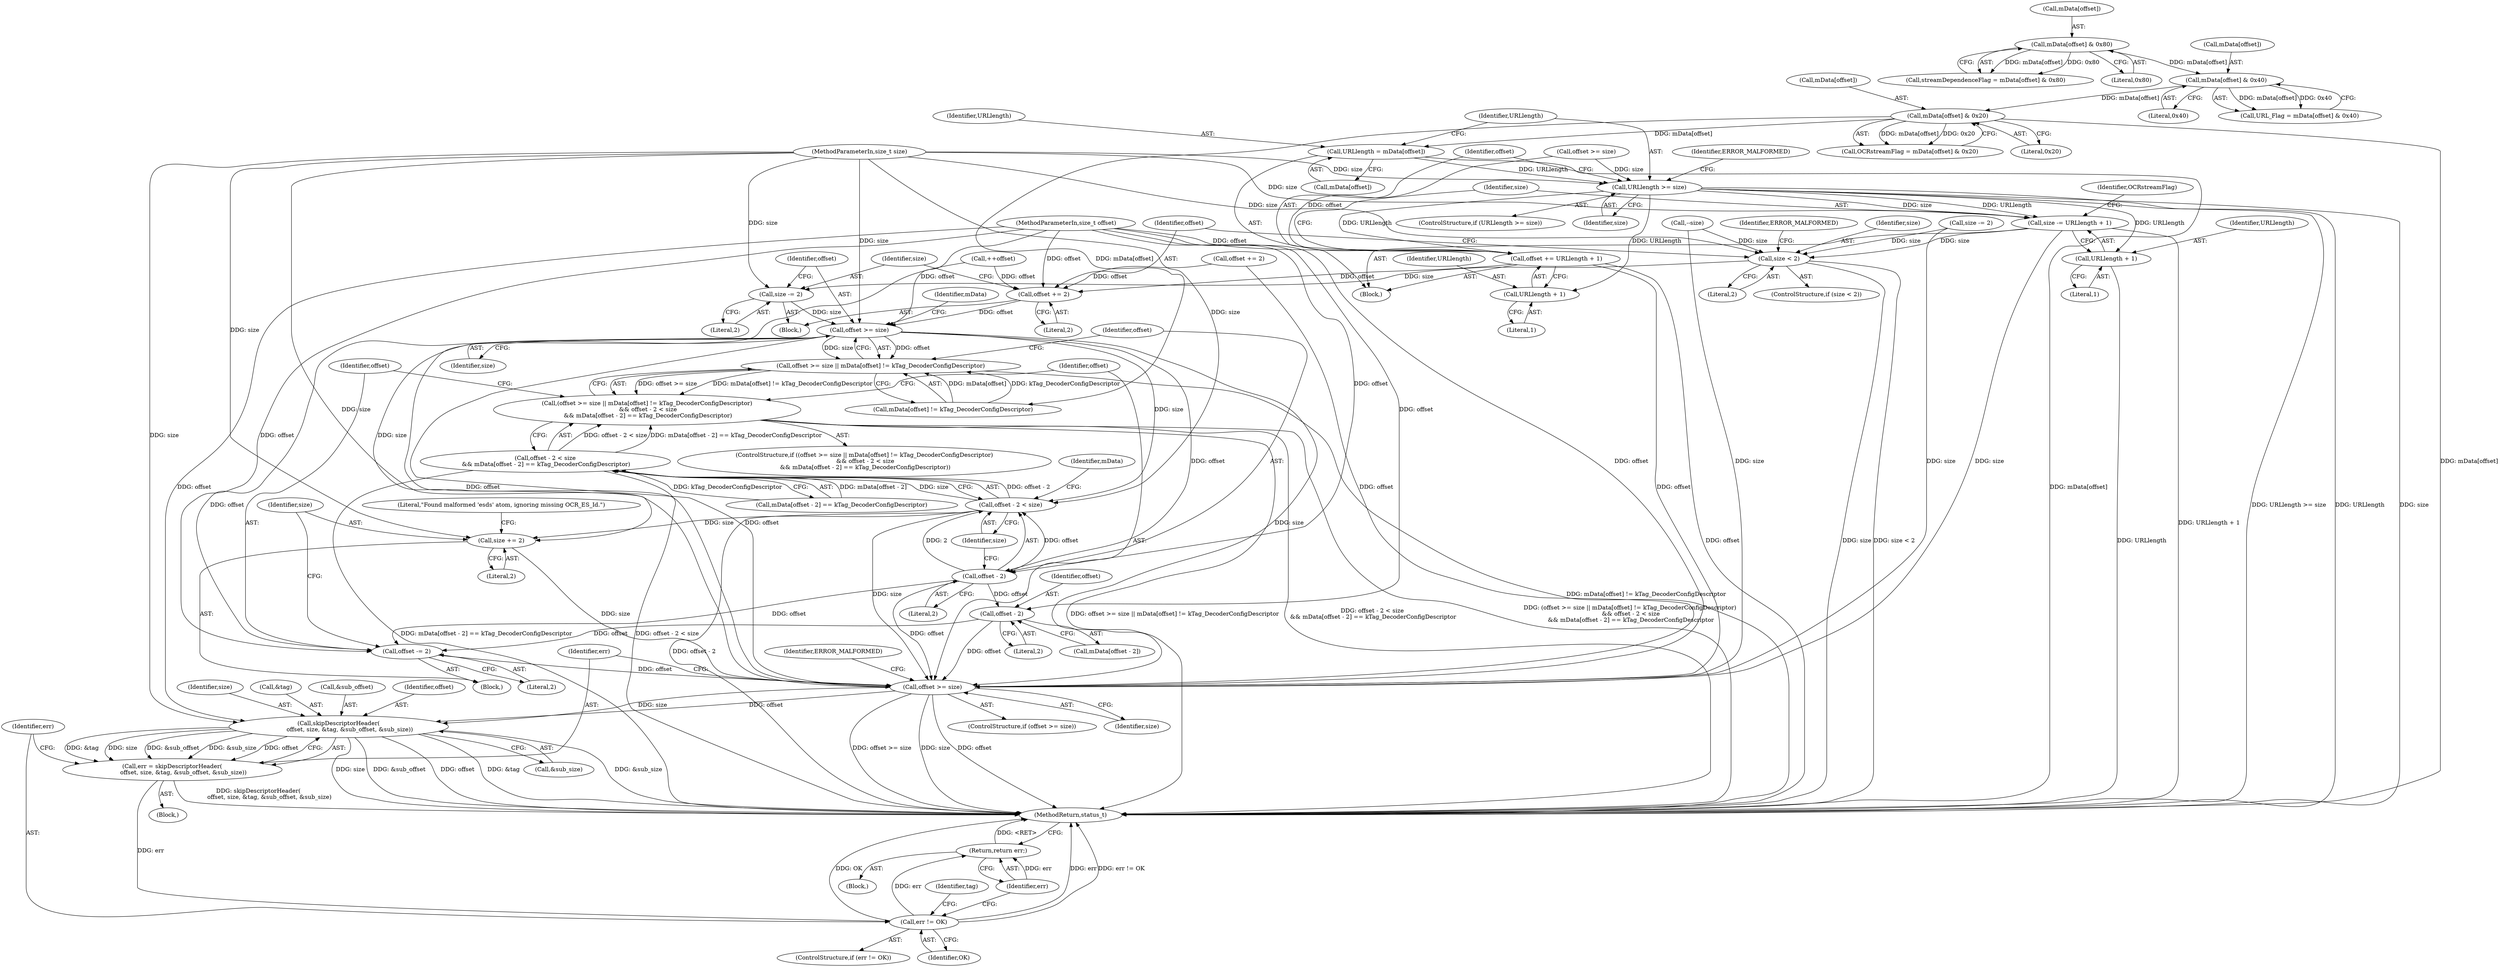 digraph "0_Android_5e751957ba692658b7f67eb03ae5ddb2cd3d970c@array" {
"1000172" [label="(Call,URLlength = mData[offset])"];
"1000137" [label="(Call,mData[offset] & 0x20)"];
"1000129" [label="(Call,mData[offset] & 0x40)"];
"1000121" [label="(Call,mData[offset] & 0x80)"];
"1000178" [label="(Call,URLlength >= size)"];
"1000183" [label="(Call,offset += URLlength + 1)"];
"1000202" [label="(Call,offset += 2)"];
"1000211" [label="(Call,offset >= size)"];
"1000210" [label="(Call,offset >= size || mData[offset] != kTag_DecoderConfigDescriptor)"];
"1000209" [label="(Call,(offset >= size || mData[offset] != kTag_DecoderConfigDescriptor)\n && offset - 2 < size\n && mData[offset - 2] == kTag_DecoderConfigDescriptor)"];
"1000221" [label="(Call,offset - 2)"];
"1000220" [label="(Call,offset - 2 < size)"];
"1000219" [label="(Call,offset - 2 < size\n && mData[offset - 2] == kTag_DecoderConfigDescriptor)"];
"1000236" [label="(Call,size += 2)"];
"1000242" [label="(Call,offset >= size)"];
"1000254" [label="(Call,skipDescriptorHeader(\n            offset, size, &tag, &sub_offset, &sub_size))"];
"1000252" [label="(Call,err = skipDescriptorHeader(\n            offset, size, &tag, &sub_offset, &sub_size))"];
"1000264" [label="(Call,err != OK)"];
"1000268" [label="(Return,return err;)"];
"1000228" [label="(Call,offset - 2)"];
"1000233" [label="(Call,offset -= 2)"];
"1000185" [label="(Call,URLlength + 1)"];
"1000188" [label="(Call,size -= URLlength + 1)"];
"1000197" [label="(Call,size < 2)"];
"1000205" [label="(Call,size -= 2)"];
"1000190" [label="(Call,URLlength + 1)"];
"1000224" [label="(Identifier,size)"];
"1000133" [label="(Literal,0x40)"];
"1000204" [label="(Literal,2)"];
"1000227" [label="(Identifier,mData)"];
"1000177" [label="(ControlStructure,if (URLlength >= size))"];
"1000241" [label="(ControlStructure,if (offset >= size))"];
"1000226" [label="(Call,mData[offset - 2])"];
"1000137" [label="(Call,mData[offset] & 0x20)"];
"1000252" [label="(Call,err = skipDescriptorHeader(\n            offset, size, &tag, &sub_offset, &sub_size))"];
"1000203" [label="(Identifier,offset)"];
"1000264" [label="(Call,err != OK)"];
"1000257" [label="(Call,&tag)"];
"1000187" [label="(Literal,1)"];
"1000129" [label="(Call,mData[offset] & 0x40)"];
"1000272" [label="(Identifier,tag)"];
"1000127" [label="(Call,URL_Flag = mData[offset] & 0x40)"];
"1000183" [label="(Call,offset += URLlength + 1)"];
"1000201" [label="(Identifier,ERROR_MALFORMED)"];
"1000213" [label="(Identifier,size)"];
"1000233" [label="(Call,offset -= 2)"];
"1000135" [label="(Call,OCRstreamFlag = mData[offset] & 0x20)"];
"1000180" [label="(Identifier,size)"];
"1000268" [label="(Return,return err;)"];
"1000225" [label="(Call,mData[offset - 2] == kTag_DecoderConfigDescriptor)"];
"1000188" [label="(Call,size -= URLlength + 1)"];
"1000172" [label="(Call,URLlength = mData[offset])"];
"1000179" [label="(Identifier,URLlength)"];
"1000222" [label="(Identifier,offset)"];
"1000185" [label="(Call,URLlength + 1)"];
"1000199" [label="(Literal,2)"];
"1000165" [label="(Call,offset >= size)"];
"1000209" [label="(Call,(offset >= size || mData[offset] != kTag_DecoderConfigDescriptor)\n && offset - 2 < size\n && mData[offset - 2] == kTag_DecoderConfigDescriptor)"];
"1000173" [label="(Identifier,URLlength)"];
"1000194" [label="(Identifier,OCRstreamFlag)"];
"1000265" [label="(Identifier,err)"];
"1000253" [label="(Identifier,err)"];
"1000212" [label="(Identifier,offset)"];
"1000119" [label="(Call,streamDependenceFlag = mData[offset] & 0x80)"];
"1000230" [label="(Literal,2)"];
"1000198" [label="(Identifier,size)"];
"1000261" [label="(Call,&sub_size)"];
"1000191" [label="(Identifier,URLlength)"];
"1000138" [label="(Call,mData[offset])"];
"1000144" [label="(Call,--size)"];
"1000229" [label="(Identifier,offset)"];
"1000259" [label="(Call,&sub_offset)"];
"1000189" [label="(Identifier,size)"];
"1000235" [label="(Literal,2)"];
"1000284" [label="(MethodReturn,status_t)"];
"1000242" [label="(Call,offset >= size)"];
"1000228" [label="(Call,offset - 2)"];
"1000102" [label="(MethodParameterIn,size_t offset)"];
"1000232" [label="(Block,)"];
"1000216" [label="(Identifier,mData)"];
"1000104" [label="(Block,)"];
"1000263" [label="(ControlStructure,if (err != OK))"];
"1000190" [label="(Call,URLlength + 1)"];
"1000267" [label="(Block,)"];
"1000254" [label="(Call,skipDescriptorHeader(\n            offset, size, &tag, &sub_offset, &sub_size))"];
"1000141" [label="(Literal,0x20)"];
"1000186" [label="(Identifier,URLlength)"];
"1000184" [label="(Identifier,offset)"];
"1000195" [label="(Block,)"];
"1000155" [label="(Call,offset += 2)"];
"1000142" [label="(Call,++offset)"];
"1000269" [label="(Identifier,err)"];
"1000266" [label="(Identifier,OK)"];
"1000211" [label="(Call,offset >= size)"];
"1000240" [label="(Literal,\"Found malformed 'esds' atom, ignoring missing OCR_ES_Id.\")"];
"1000234" [label="(Identifier,offset)"];
"1000197" [label="(Call,size < 2)"];
"1000244" [label="(Identifier,size)"];
"1000121" [label="(Call,mData[offset] & 0x80)"];
"1000158" [label="(Call,size -= 2)"];
"1000196" [label="(ControlStructure,if (size < 2))"];
"1000163" [label="(Block,)"];
"1000238" [label="(Literal,2)"];
"1000223" [label="(Literal,2)"];
"1000122" [label="(Call,mData[offset])"];
"1000207" [label="(Literal,2)"];
"1000255" [label="(Identifier,offset)"];
"1000192" [label="(Literal,1)"];
"1000220" [label="(Call,offset - 2 < size)"];
"1000210" [label="(Call,offset >= size || mData[offset] != kTag_DecoderConfigDescriptor)"];
"1000125" [label="(Literal,0x80)"];
"1000247" [label="(Identifier,ERROR_MALFORMED)"];
"1000182" [label="(Identifier,ERROR_MALFORMED)"];
"1000174" [label="(Call,mData[offset])"];
"1000256" [label="(Identifier,size)"];
"1000219" [label="(Call,offset - 2 < size\n && mData[offset - 2] == kTag_DecoderConfigDescriptor)"];
"1000214" [label="(Call,mData[offset] != kTag_DecoderConfigDescriptor)"];
"1000178" [label="(Call,URLlength >= size)"];
"1000130" [label="(Call,mData[offset])"];
"1000205" [label="(Call,size -= 2)"];
"1000236" [label="(Call,size += 2)"];
"1000103" [label="(MethodParameterIn,size_t size)"];
"1000221" [label="(Call,offset - 2)"];
"1000237" [label="(Identifier,size)"];
"1000206" [label="(Identifier,size)"];
"1000243" [label="(Identifier,offset)"];
"1000208" [label="(ControlStructure,if ((offset >= size || mData[offset] != kTag_DecoderConfigDescriptor)\n && offset - 2 < size\n && mData[offset - 2] == kTag_DecoderConfigDescriptor))"];
"1000202" [label="(Call,offset += 2)"];
"1000172" -> "1000163"  [label="AST: "];
"1000172" -> "1000174"  [label="CFG: "];
"1000173" -> "1000172"  [label="AST: "];
"1000174" -> "1000172"  [label="AST: "];
"1000179" -> "1000172"  [label="CFG: "];
"1000172" -> "1000284"  [label="DDG: mData[offset]"];
"1000137" -> "1000172"  [label="DDG: mData[offset]"];
"1000172" -> "1000178"  [label="DDG: URLlength"];
"1000137" -> "1000135"  [label="AST: "];
"1000137" -> "1000141"  [label="CFG: "];
"1000138" -> "1000137"  [label="AST: "];
"1000141" -> "1000137"  [label="AST: "];
"1000135" -> "1000137"  [label="CFG: "];
"1000137" -> "1000284"  [label="DDG: mData[offset]"];
"1000137" -> "1000135"  [label="DDG: mData[offset]"];
"1000137" -> "1000135"  [label="DDG: 0x20"];
"1000129" -> "1000137"  [label="DDG: mData[offset]"];
"1000137" -> "1000214"  [label="DDG: mData[offset]"];
"1000129" -> "1000127"  [label="AST: "];
"1000129" -> "1000133"  [label="CFG: "];
"1000130" -> "1000129"  [label="AST: "];
"1000133" -> "1000129"  [label="AST: "];
"1000127" -> "1000129"  [label="CFG: "];
"1000129" -> "1000127"  [label="DDG: mData[offset]"];
"1000129" -> "1000127"  [label="DDG: 0x40"];
"1000121" -> "1000129"  [label="DDG: mData[offset]"];
"1000121" -> "1000119"  [label="AST: "];
"1000121" -> "1000125"  [label="CFG: "];
"1000122" -> "1000121"  [label="AST: "];
"1000125" -> "1000121"  [label="AST: "];
"1000119" -> "1000121"  [label="CFG: "];
"1000121" -> "1000119"  [label="DDG: mData[offset]"];
"1000121" -> "1000119"  [label="DDG: 0x80"];
"1000178" -> "1000177"  [label="AST: "];
"1000178" -> "1000180"  [label="CFG: "];
"1000179" -> "1000178"  [label="AST: "];
"1000180" -> "1000178"  [label="AST: "];
"1000182" -> "1000178"  [label="CFG: "];
"1000184" -> "1000178"  [label="CFG: "];
"1000178" -> "1000284"  [label="DDG: URLlength >= size"];
"1000178" -> "1000284"  [label="DDG: URLlength"];
"1000178" -> "1000284"  [label="DDG: size"];
"1000165" -> "1000178"  [label="DDG: size"];
"1000103" -> "1000178"  [label="DDG: size"];
"1000178" -> "1000183"  [label="DDG: URLlength"];
"1000178" -> "1000185"  [label="DDG: URLlength"];
"1000178" -> "1000188"  [label="DDG: URLlength"];
"1000178" -> "1000188"  [label="DDG: size"];
"1000178" -> "1000190"  [label="DDG: URLlength"];
"1000183" -> "1000163"  [label="AST: "];
"1000183" -> "1000185"  [label="CFG: "];
"1000184" -> "1000183"  [label="AST: "];
"1000185" -> "1000183"  [label="AST: "];
"1000189" -> "1000183"  [label="CFG: "];
"1000183" -> "1000284"  [label="DDG: offset"];
"1000165" -> "1000183"  [label="DDG: offset"];
"1000102" -> "1000183"  [label="DDG: offset"];
"1000183" -> "1000202"  [label="DDG: offset"];
"1000183" -> "1000242"  [label="DDG: offset"];
"1000202" -> "1000195"  [label="AST: "];
"1000202" -> "1000204"  [label="CFG: "];
"1000203" -> "1000202"  [label="AST: "];
"1000204" -> "1000202"  [label="AST: "];
"1000206" -> "1000202"  [label="CFG: "];
"1000142" -> "1000202"  [label="DDG: offset"];
"1000155" -> "1000202"  [label="DDG: offset"];
"1000102" -> "1000202"  [label="DDG: offset"];
"1000202" -> "1000211"  [label="DDG: offset"];
"1000211" -> "1000210"  [label="AST: "];
"1000211" -> "1000213"  [label="CFG: "];
"1000212" -> "1000211"  [label="AST: "];
"1000213" -> "1000211"  [label="AST: "];
"1000216" -> "1000211"  [label="CFG: "];
"1000210" -> "1000211"  [label="CFG: "];
"1000211" -> "1000210"  [label="DDG: offset"];
"1000211" -> "1000210"  [label="DDG: size"];
"1000102" -> "1000211"  [label="DDG: offset"];
"1000205" -> "1000211"  [label="DDG: size"];
"1000103" -> "1000211"  [label="DDG: size"];
"1000211" -> "1000221"  [label="DDG: offset"];
"1000211" -> "1000220"  [label="DDG: size"];
"1000211" -> "1000233"  [label="DDG: offset"];
"1000211" -> "1000236"  [label="DDG: size"];
"1000211" -> "1000242"  [label="DDG: offset"];
"1000211" -> "1000242"  [label="DDG: size"];
"1000210" -> "1000209"  [label="AST: "];
"1000210" -> "1000214"  [label="CFG: "];
"1000214" -> "1000210"  [label="AST: "];
"1000222" -> "1000210"  [label="CFG: "];
"1000209" -> "1000210"  [label="CFG: "];
"1000210" -> "1000284"  [label="DDG: mData[offset] != kTag_DecoderConfigDescriptor"];
"1000210" -> "1000209"  [label="DDG: offset >= size"];
"1000210" -> "1000209"  [label="DDG: mData[offset] != kTag_DecoderConfigDescriptor"];
"1000214" -> "1000210"  [label="DDG: mData[offset]"];
"1000214" -> "1000210"  [label="DDG: kTag_DecoderConfigDescriptor"];
"1000209" -> "1000208"  [label="AST: "];
"1000209" -> "1000219"  [label="CFG: "];
"1000219" -> "1000209"  [label="AST: "];
"1000234" -> "1000209"  [label="CFG: "];
"1000243" -> "1000209"  [label="CFG: "];
"1000209" -> "1000284"  [label="DDG: (offset >= size || mData[offset] != kTag_DecoderConfigDescriptor)\n && offset - 2 < size\n && mData[offset - 2] == kTag_DecoderConfigDescriptor"];
"1000209" -> "1000284"  [label="DDG: offset >= size || mData[offset] != kTag_DecoderConfigDescriptor"];
"1000209" -> "1000284"  [label="DDG: offset - 2 < size\n && mData[offset - 2] == kTag_DecoderConfigDescriptor"];
"1000219" -> "1000209"  [label="DDG: offset - 2 < size"];
"1000219" -> "1000209"  [label="DDG: mData[offset - 2] == kTag_DecoderConfigDescriptor"];
"1000221" -> "1000220"  [label="AST: "];
"1000221" -> "1000223"  [label="CFG: "];
"1000222" -> "1000221"  [label="AST: "];
"1000223" -> "1000221"  [label="AST: "];
"1000224" -> "1000221"  [label="CFG: "];
"1000221" -> "1000220"  [label="DDG: offset"];
"1000221" -> "1000220"  [label="DDG: 2"];
"1000102" -> "1000221"  [label="DDG: offset"];
"1000221" -> "1000228"  [label="DDG: offset"];
"1000221" -> "1000233"  [label="DDG: offset"];
"1000221" -> "1000242"  [label="DDG: offset"];
"1000220" -> "1000219"  [label="AST: "];
"1000220" -> "1000224"  [label="CFG: "];
"1000224" -> "1000220"  [label="AST: "];
"1000227" -> "1000220"  [label="CFG: "];
"1000219" -> "1000220"  [label="CFG: "];
"1000220" -> "1000284"  [label="DDG: offset - 2"];
"1000220" -> "1000219"  [label="DDG: offset - 2"];
"1000220" -> "1000219"  [label="DDG: size"];
"1000103" -> "1000220"  [label="DDG: size"];
"1000220" -> "1000236"  [label="DDG: size"];
"1000220" -> "1000242"  [label="DDG: size"];
"1000219" -> "1000225"  [label="CFG: "];
"1000225" -> "1000219"  [label="AST: "];
"1000219" -> "1000284"  [label="DDG: mData[offset - 2] == kTag_DecoderConfigDescriptor"];
"1000219" -> "1000284"  [label="DDG: offset - 2 < size"];
"1000225" -> "1000219"  [label="DDG: mData[offset - 2]"];
"1000225" -> "1000219"  [label="DDG: kTag_DecoderConfigDescriptor"];
"1000236" -> "1000232"  [label="AST: "];
"1000236" -> "1000238"  [label="CFG: "];
"1000237" -> "1000236"  [label="AST: "];
"1000238" -> "1000236"  [label="AST: "];
"1000240" -> "1000236"  [label="CFG: "];
"1000103" -> "1000236"  [label="DDG: size"];
"1000236" -> "1000242"  [label="DDG: size"];
"1000242" -> "1000241"  [label="AST: "];
"1000242" -> "1000244"  [label="CFG: "];
"1000243" -> "1000242"  [label="AST: "];
"1000244" -> "1000242"  [label="AST: "];
"1000247" -> "1000242"  [label="CFG: "];
"1000253" -> "1000242"  [label="CFG: "];
"1000242" -> "1000284"  [label="DDG: offset >= size"];
"1000242" -> "1000284"  [label="DDG: size"];
"1000242" -> "1000284"  [label="DDG: offset"];
"1000228" -> "1000242"  [label="DDG: offset"];
"1000155" -> "1000242"  [label="DDG: offset"];
"1000233" -> "1000242"  [label="DDG: offset"];
"1000142" -> "1000242"  [label="DDG: offset"];
"1000102" -> "1000242"  [label="DDG: offset"];
"1000158" -> "1000242"  [label="DDG: size"];
"1000188" -> "1000242"  [label="DDG: size"];
"1000144" -> "1000242"  [label="DDG: size"];
"1000103" -> "1000242"  [label="DDG: size"];
"1000242" -> "1000254"  [label="DDG: offset"];
"1000242" -> "1000254"  [label="DDG: size"];
"1000254" -> "1000252"  [label="AST: "];
"1000254" -> "1000261"  [label="CFG: "];
"1000255" -> "1000254"  [label="AST: "];
"1000256" -> "1000254"  [label="AST: "];
"1000257" -> "1000254"  [label="AST: "];
"1000259" -> "1000254"  [label="AST: "];
"1000261" -> "1000254"  [label="AST: "];
"1000252" -> "1000254"  [label="CFG: "];
"1000254" -> "1000284"  [label="DDG: &sub_offset"];
"1000254" -> "1000284"  [label="DDG: offset"];
"1000254" -> "1000284"  [label="DDG: &tag"];
"1000254" -> "1000284"  [label="DDG: &sub_size"];
"1000254" -> "1000284"  [label="DDG: size"];
"1000254" -> "1000252"  [label="DDG: &tag"];
"1000254" -> "1000252"  [label="DDG: size"];
"1000254" -> "1000252"  [label="DDG: &sub_offset"];
"1000254" -> "1000252"  [label="DDG: &sub_size"];
"1000254" -> "1000252"  [label="DDG: offset"];
"1000102" -> "1000254"  [label="DDG: offset"];
"1000103" -> "1000254"  [label="DDG: size"];
"1000252" -> "1000104"  [label="AST: "];
"1000253" -> "1000252"  [label="AST: "];
"1000265" -> "1000252"  [label="CFG: "];
"1000252" -> "1000284"  [label="DDG: skipDescriptorHeader(\n            offset, size, &tag, &sub_offset, &sub_size)"];
"1000252" -> "1000264"  [label="DDG: err"];
"1000264" -> "1000263"  [label="AST: "];
"1000264" -> "1000266"  [label="CFG: "];
"1000265" -> "1000264"  [label="AST: "];
"1000266" -> "1000264"  [label="AST: "];
"1000269" -> "1000264"  [label="CFG: "];
"1000272" -> "1000264"  [label="CFG: "];
"1000264" -> "1000284"  [label="DDG: err"];
"1000264" -> "1000284"  [label="DDG: err != OK"];
"1000264" -> "1000284"  [label="DDG: OK"];
"1000264" -> "1000268"  [label="DDG: err"];
"1000268" -> "1000267"  [label="AST: "];
"1000268" -> "1000269"  [label="CFG: "];
"1000269" -> "1000268"  [label="AST: "];
"1000284" -> "1000268"  [label="CFG: "];
"1000268" -> "1000284"  [label="DDG: <RET>"];
"1000269" -> "1000268"  [label="DDG: err"];
"1000228" -> "1000226"  [label="AST: "];
"1000228" -> "1000230"  [label="CFG: "];
"1000229" -> "1000228"  [label="AST: "];
"1000230" -> "1000228"  [label="AST: "];
"1000226" -> "1000228"  [label="CFG: "];
"1000102" -> "1000228"  [label="DDG: offset"];
"1000228" -> "1000233"  [label="DDG: offset"];
"1000233" -> "1000232"  [label="AST: "];
"1000233" -> "1000235"  [label="CFG: "];
"1000234" -> "1000233"  [label="AST: "];
"1000235" -> "1000233"  [label="AST: "];
"1000237" -> "1000233"  [label="CFG: "];
"1000102" -> "1000233"  [label="DDG: offset"];
"1000185" -> "1000187"  [label="CFG: "];
"1000186" -> "1000185"  [label="AST: "];
"1000187" -> "1000185"  [label="AST: "];
"1000188" -> "1000163"  [label="AST: "];
"1000188" -> "1000190"  [label="CFG: "];
"1000189" -> "1000188"  [label="AST: "];
"1000190" -> "1000188"  [label="AST: "];
"1000194" -> "1000188"  [label="CFG: "];
"1000188" -> "1000284"  [label="DDG: URLlength + 1"];
"1000103" -> "1000188"  [label="DDG: size"];
"1000188" -> "1000197"  [label="DDG: size"];
"1000197" -> "1000196"  [label="AST: "];
"1000197" -> "1000199"  [label="CFG: "];
"1000198" -> "1000197"  [label="AST: "];
"1000199" -> "1000197"  [label="AST: "];
"1000201" -> "1000197"  [label="CFG: "];
"1000203" -> "1000197"  [label="CFG: "];
"1000197" -> "1000284"  [label="DDG: size < 2"];
"1000197" -> "1000284"  [label="DDG: size"];
"1000158" -> "1000197"  [label="DDG: size"];
"1000144" -> "1000197"  [label="DDG: size"];
"1000103" -> "1000197"  [label="DDG: size"];
"1000197" -> "1000205"  [label="DDG: size"];
"1000205" -> "1000195"  [label="AST: "];
"1000205" -> "1000207"  [label="CFG: "];
"1000206" -> "1000205"  [label="AST: "];
"1000207" -> "1000205"  [label="AST: "];
"1000212" -> "1000205"  [label="CFG: "];
"1000103" -> "1000205"  [label="DDG: size"];
"1000190" -> "1000192"  [label="CFG: "];
"1000191" -> "1000190"  [label="AST: "];
"1000192" -> "1000190"  [label="AST: "];
"1000190" -> "1000284"  [label="DDG: URLlength"];
}
